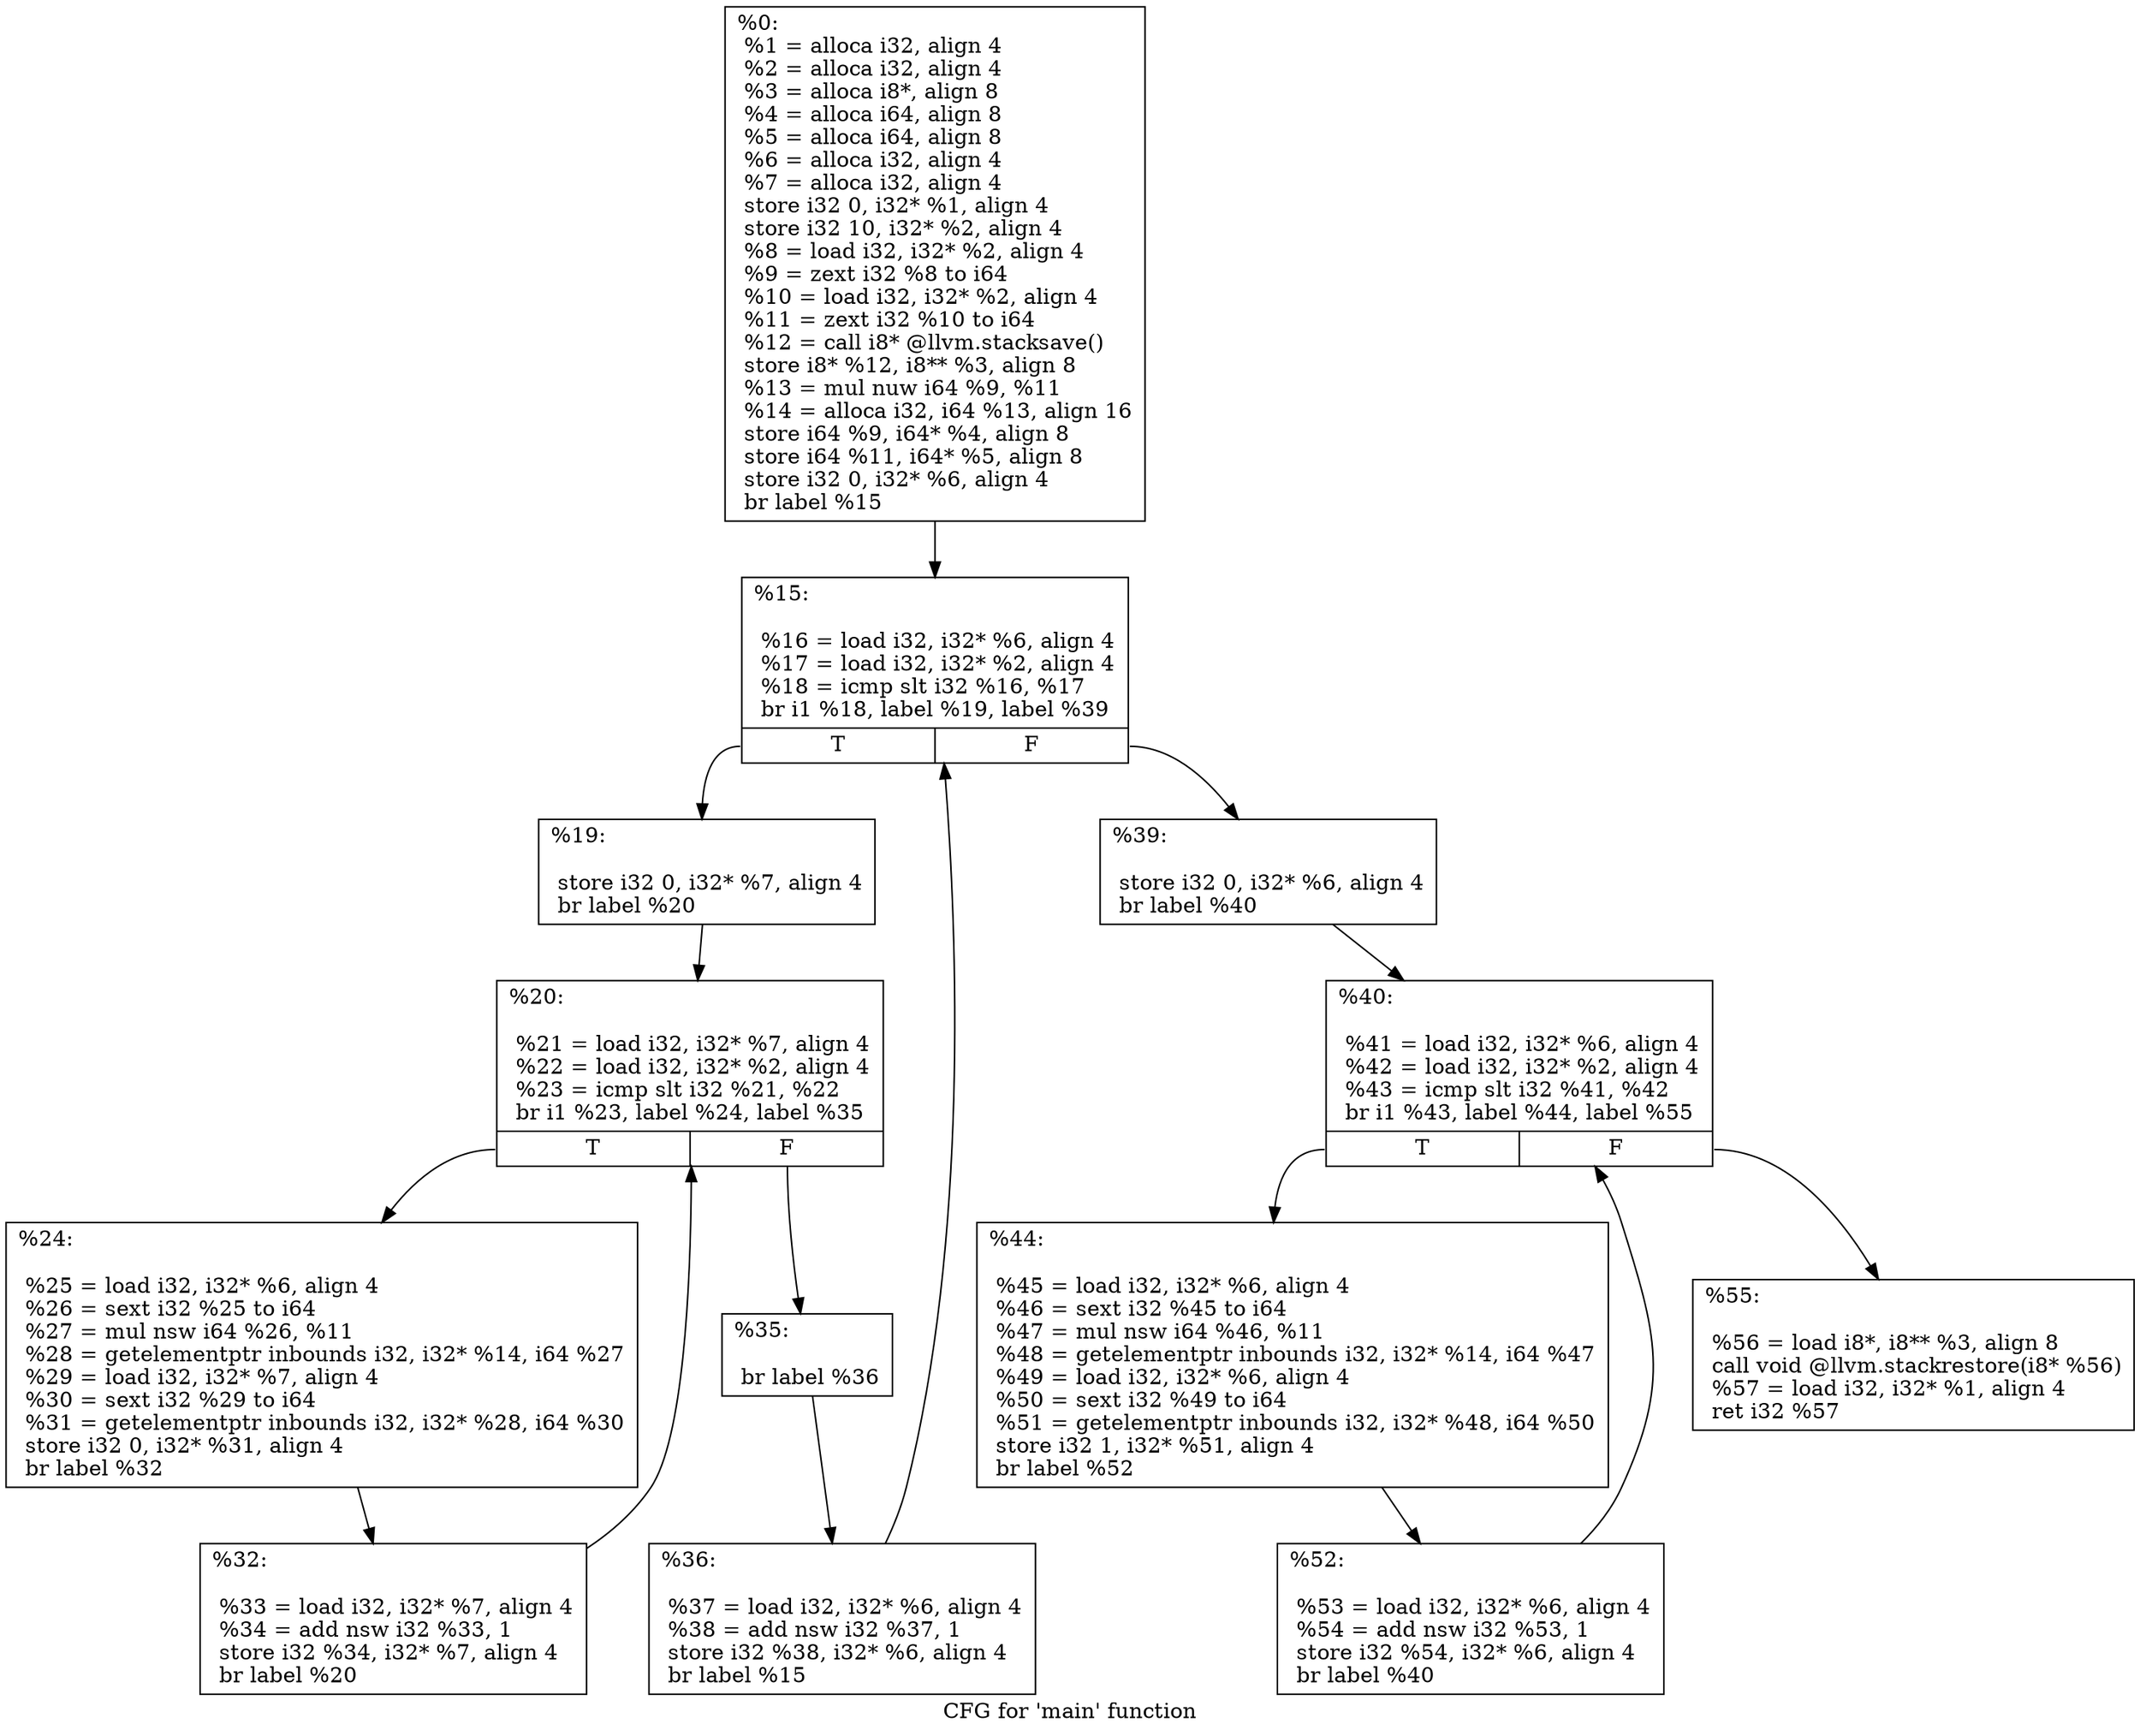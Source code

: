digraph "CFG for 'main' function" {
	label="CFG for 'main' function";

	Node0x20f3e70 [shape=record,label="{%0:\l  %1 = alloca i32, align 4\l  %2 = alloca i32, align 4\l  %3 = alloca i8*, align 8\l  %4 = alloca i64, align 8\l  %5 = alloca i64, align 8\l  %6 = alloca i32, align 4\l  %7 = alloca i32, align 4\l  store i32 0, i32* %1, align 4\l  store i32 10, i32* %2, align 4\l  %8 = load i32, i32* %2, align 4\l  %9 = zext i32 %8 to i64\l  %10 = load i32, i32* %2, align 4\l  %11 = zext i32 %10 to i64\l  %12 = call i8* @llvm.stacksave()\l  store i8* %12, i8** %3, align 8\l  %13 = mul nuw i64 %9, %11\l  %14 = alloca i32, i64 %13, align 16\l  store i64 %9, i64* %4, align 8\l  store i64 %11, i64* %5, align 8\l  store i32 0, i32* %6, align 4\l  br label %15\l}"];
	Node0x20f3e70 -> Node0x20f4f90;
	Node0x20f4f90 [shape=record,label="{%15:\l\l  %16 = load i32, i32* %6, align 4\l  %17 = load i32, i32* %2, align 4\l  %18 = icmp slt i32 %16, %17\l  br i1 %18, label %19, label %39\l|{<s0>T|<s1>F}}"];
	Node0x20f4f90:s0 -> Node0x20f5170;
	Node0x20f4f90:s1 -> Node0x20f51c0;
	Node0x20f5170 [shape=record,label="{%19:\l\l  store i32 0, i32* %7, align 4\l  br label %20\l}"];
	Node0x20f5170 -> Node0x20f52d0;
	Node0x20f52d0 [shape=record,label="{%20:\l\l  %21 = load i32, i32* %7, align 4\l  %22 = load i32, i32* %2, align 4\l  %23 = icmp slt i32 %21, %22\l  br i1 %23, label %24, label %35\l|{<s0>T|<s1>F}}"];
	Node0x20f52d0:s0 -> Node0x20f54b0;
	Node0x20f52d0:s1 -> Node0x20f5500;
	Node0x20f54b0 [shape=record,label="{%24:\l\l  %25 = load i32, i32* %6, align 4\l  %26 = sext i32 %25 to i64\l  %27 = mul nsw i64 %26, %11\l  %28 = getelementptr inbounds i32, i32* %14, i64 %27\l  %29 = load i32, i32* %7, align 4\l  %30 = sext i32 %29 to i64\l  %31 = getelementptr inbounds i32, i32* %28, i64 %30\l  store i32 0, i32* %31, align 4\l  br label %32\l}"];
	Node0x20f54b0 -> Node0x20f5900;
	Node0x20f5900 [shape=record,label="{%32:\l\l  %33 = load i32, i32* %7, align 4\l  %34 = add nsw i32 %33, 1\l  store i32 %34, i32* %7, align 4\l  br label %20\l}"];
	Node0x20f5900 -> Node0x20f52d0;
	Node0x20f5500 [shape=record,label="{%35:\l\l  br label %36\l}"];
	Node0x20f5500 -> Node0x20f5d70;
	Node0x20f5d70 [shape=record,label="{%36:\l\l  %37 = load i32, i32* %6, align 4\l  %38 = add nsw i32 %37, 1\l  store i32 %38, i32* %6, align 4\l  br label %15\l}"];
	Node0x20f5d70 -> Node0x20f4f90;
	Node0x20f51c0 [shape=record,label="{%39:\l\l  store i32 0, i32* %6, align 4\l  br label %40\l}"];
	Node0x20f51c0 -> Node0x20f6050;
	Node0x20f6050 [shape=record,label="{%40:\l\l  %41 = load i32, i32* %6, align 4\l  %42 = load i32, i32* %2, align 4\l  %43 = icmp slt i32 %41, %42\l  br i1 %43, label %44, label %55\l|{<s0>T|<s1>F}}"];
	Node0x20f6050:s0 -> Node0x20f6230;
	Node0x20f6050:s1 -> Node0x20f6280;
	Node0x20f6230 [shape=record,label="{%44:\l\l  %45 = load i32, i32* %6, align 4\l  %46 = sext i32 %45 to i64\l  %47 = mul nsw i64 %46, %11\l  %48 = getelementptr inbounds i32, i32* %14, i64 %47\l  %49 = load i32, i32* %6, align 4\l  %50 = sext i32 %49 to i64\l  %51 = getelementptr inbounds i32, i32* %48, i64 %50\l  store i32 1, i32* %51, align 4\l  br label %52\l}"];
	Node0x20f6230 -> Node0x20f6640;
	Node0x20f6640 [shape=record,label="{%52:\l\l  %53 = load i32, i32* %6, align 4\l  %54 = add nsw i32 %53, 1\l  store i32 %54, i32* %6, align 4\l  br label %40\l}"];
	Node0x20f6640 -> Node0x20f6050;
	Node0x20f6280 [shape=record,label="{%55:\l\l  %56 = load i8*, i8** %3, align 8\l  call void @llvm.stackrestore(i8* %56)\l  %57 = load i32, i32* %1, align 4\l  ret i32 %57\l}"];
}
